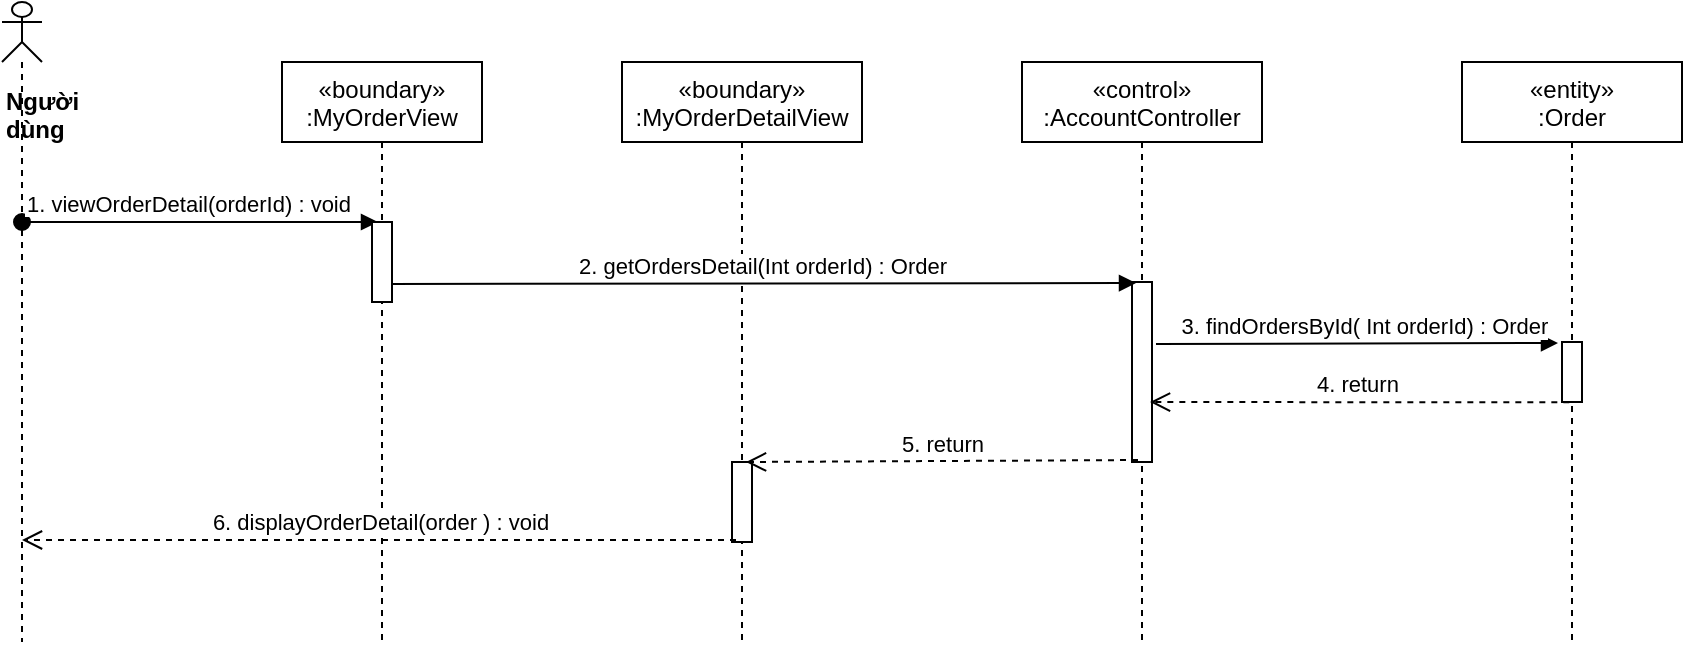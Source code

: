 <mxfile version="14.7.0" type="device"><diagram id="kgpKYQtTHZ0yAKxKKP6v" name="Page-1"><mxGraphModel dx="1108" dy="425" grid="1" gridSize="10" guides="1" tooltips="1" connect="1" arrows="1" fold="1" page="1" pageScale="1" pageWidth="850" pageHeight="1100" math="0" shadow="0"><root><mxCell id="0"/><mxCell id="1" parent="0"/><mxCell id="MMp3LklvygZy1nA9mj0z-1" value="«boundary»&#10;:MyOrderDetailView" style="shape=umlLifeline;perimeter=lifelinePerimeter;container=1;collapsible=0;recursiveResize=0;rounded=0;shadow=0;strokeWidth=1;" parent="1" vertex="1"><mxGeometry x="480" y="80" width="120" height="290" as="geometry"/></mxCell><mxCell id="MMp3LklvygZy1nA9mj0z-3" value="" style="html=1;points=[];perimeter=orthogonalPerimeter;" parent="MMp3LklvygZy1nA9mj0z-1" vertex="1"><mxGeometry x="55" y="200" width="10" height="40" as="geometry"/></mxCell><mxCell id="MMp3LklvygZy1nA9mj0z-4" value="«control»&#10;:AccountController" style="shape=umlLifeline;perimeter=lifelinePerimeter;container=1;collapsible=0;recursiveResize=0;rounded=0;shadow=0;strokeWidth=1;" parent="1" vertex="1"><mxGeometry x="680" y="80" width="120" height="290" as="geometry"/></mxCell><mxCell id="MMp3LklvygZy1nA9mj0z-5" value="" style="points=[];perimeter=orthogonalPerimeter;rounded=0;shadow=0;strokeWidth=1;" parent="MMp3LklvygZy1nA9mj0z-4" vertex="1"><mxGeometry x="55" y="110" width="10" height="90" as="geometry"/></mxCell><mxCell id="MMp3LklvygZy1nA9mj0z-6" value="&lt;div&gt;&lt;b&gt;Người dùng&lt;/b&gt;&lt;/div&gt;" style="shape=umlLifeline;participant=umlActor;perimeter=lifelinePerimeter;whiteSpace=wrap;html=1;container=1;collapsible=0;recursiveResize=0;verticalAlign=top;spacingTop=36;outlineConnect=0;align=left;size=30;" parent="1" vertex="1"><mxGeometry x="170" y="50" width="20" height="320" as="geometry"/></mxCell><mxCell id="MMp3LklvygZy1nA9mj0z-7" value="1. viewOrderDetail(orderId) : void" style="verticalAlign=bottom;startArrow=oval;endArrow=block;startSize=8;shadow=0;strokeWidth=1;entryX=0.3;entryY=0;entryDx=0;entryDy=0;entryPerimeter=0;" parent="1" source="MMp3LklvygZy1nA9mj0z-6" target="YJ9bIzAfM8jDRiDhMKU9-3" edge="1"><mxGeometry x="-0.06" relative="1" as="geometry"><mxPoint x="100" y="170" as="sourcePoint"/><mxPoint as="offset"/><mxPoint x="300" y="160" as="targetPoint"/></mxGeometry></mxCell><mxCell id="MMp3LklvygZy1nA9mj0z-10" value="2. getOrdersDetail(Int orderId) : Order" style="html=1;verticalAlign=bottom;endArrow=block;entryX=0.2;entryY=0.006;entryDx=0;entryDy=0;entryPerimeter=0;exitX=0.9;exitY=0.775;exitDx=0;exitDy=0;exitPerimeter=0;" parent="1" target="MMp3LklvygZy1nA9mj0z-5" edge="1" source="YJ9bIzAfM8jDRiDhMKU9-3"><mxGeometry width="80" relative="1" as="geometry"><mxPoint x="504" y="191" as="sourcePoint"/><mxPoint x="700" y="228" as="targetPoint"/></mxGeometry></mxCell><mxCell id="MMp3LklvygZy1nA9mj0z-12" value="«entity»&#10;:Order" style="shape=umlLifeline;perimeter=lifelinePerimeter;container=1;collapsible=0;recursiveResize=0;rounded=0;shadow=0;strokeWidth=1;" parent="1" vertex="1"><mxGeometry x="900" y="80" width="110" height="290" as="geometry"/></mxCell><mxCell id="MMp3LklvygZy1nA9mj0z-13" value="" style="points=[];perimeter=orthogonalPerimeter;rounded=0;shadow=0;strokeWidth=1;" parent="MMp3LklvygZy1nA9mj0z-12" vertex="1"><mxGeometry x="50" y="140" width="10" height="30" as="geometry"/></mxCell><mxCell id="MMp3LklvygZy1nA9mj0z-14" value="3. findOrdersById( Int orderId) : Order" style="html=1;verticalAlign=bottom;endArrow=block;entryX=-0.2;entryY=0.017;entryDx=0;entryDy=0;entryPerimeter=0;" parent="1" target="MMp3LklvygZy1nA9mj0z-13" edge="1"><mxGeometry x="0.041" width="80" relative="1" as="geometry"><mxPoint x="747" y="221" as="sourcePoint"/><mxPoint x="1110" y="297" as="targetPoint"/><mxPoint as="offset"/></mxGeometry></mxCell><mxCell id="MMp3LklvygZy1nA9mj0z-15" value="4. return&amp;nbsp;" style="html=1;verticalAlign=bottom;endArrow=open;dashed=1;endSize=8;exitX=0.367;exitY=1.006;exitDx=0;exitDy=0;exitPerimeter=0;" parent="1" source="MMp3LklvygZy1nA9mj0z-13" edge="1"><mxGeometry relative="1" as="geometry"><mxPoint x="1000" y="360" as="sourcePoint"/><mxPoint x="744" y="250" as="targetPoint"/></mxGeometry></mxCell><mxCell id="YJ9bIzAfM8jDRiDhMKU9-1" value="«boundary»&#10;:MyOrderView" style="shape=umlLifeline;perimeter=lifelinePerimeter;container=1;collapsible=0;recursiveResize=0;rounded=0;shadow=0;strokeWidth=1;" vertex="1" parent="1"><mxGeometry x="310" y="80" width="100" height="290" as="geometry"/></mxCell><mxCell id="YJ9bIzAfM8jDRiDhMKU9-3" value="" style="html=1;points=[];perimeter=orthogonalPerimeter;" vertex="1" parent="YJ9bIzAfM8jDRiDhMKU9-1"><mxGeometry x="45" y="80" width="10" height="40" as="geometry"/></mxCell><mxCell id="YJ9bIzAfM8jDRiDhMKU9-4" value="&lt;span style=&quot;color: rgb(0 , 0 , 0) ; font-family: &amp;#34;helvetica&amp;#34; ; font-size: 11px ; font-style: normal ; font-weight: 400 ; letter-spacing: normal ; text-align: center ; text-indent: 0px ; text-transform: none ; word-spacing: 0px ; background-color: rgb(255 , 255 , 255) ; display: inline ; float: none&quot;&gt;6. displayOrderDetail(order ) : void&lt;/span&gt;" style="html=1;verticalAlign=bottom;endArrow=open;dashed=1;endSize=8;exitX=0.2;exitY=0.975;exitDx=0;exitDy=0;exitPerimeter=0;" edge="1" parent="1" source="MMp3LklvygZy1nA9mj0z-3" target="MMp3LklvygZy1nA9mj0z-6"><mxGeometry relative="1" as="geometry"><mxPoint x="600" y="220" as="sourcePoint"/><mxPoint x="520" y="220" as="targetPoint"/></mxGeometry></mxCell><mxCell id="YJ9bIzAfM8jDRiDhMKU9-5" value="5. return" style="html=1;verticalAlign=bottom;endArrow=open;dashed=1;endSize=8;entryX=0.7;entryY=0;entryDx=0;entryDy=0;entryPerimeter=0;exitX=0.3;exitY=0.989;exitDx=0;exitDy=0;exitPerimeter=0;" edge="1" parent="1" source="MMp3LklvygZy1nA9mj0z-5" target="MMp3LklvygZy1nA9mj0z-3"><mxGeometry relative="1" as="geometry"><mxPoint x="730" y="275" as="sourcePoint"/><mxPoint x="550" y="277" as="targetPoint"/></mxGeometry></mxCell></root></mxGraphModel></diagram></mxfile>